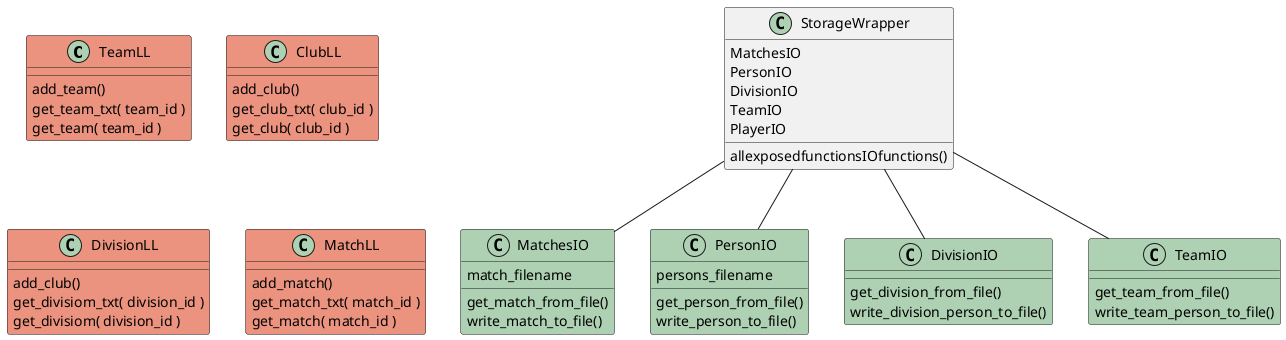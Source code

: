 @startuml







class TeamLL #EB937F{
    add_team()
    get_team_txt( team_id )
    get_team( team_id )
}

class ClubLL #EB937F {
    add_club()
    get_club_txt( club_id )
    get_club( club_id )
}

class DivisionLL #EB937F {
    add_club()
    get_divisiom_txt( division_id )
    get_divisiom( division_id )
}

class MatchLL #EB937F{
    add_match()
    get_match_txt( match_id )   
    get_match( match_id )   
}


/'
Storage layer
'/
class StorageWrapper{
    MatchesIO
    PersonIO
    DivisionIO
    TeamIO
    PlayerIO
    allexposedfunctionsIOfunctions()

}

class MatchesIO #ADD1b2{
    match_filename
    get_match_from_file()
    write_match_to_file()

}
class PersonIO #ADD1b2{
    persons_filename
    get_person_from_file()
    write_person_to_file()

}
class DivisionIO #ADD1b2{
    get_division_from_file()
    write_division_person_to_file()
}
class TeamIO  #ADD1b2  {
    get_team_from_file()
    write_team_person_to_file()
}

StorageWrapper -- MatchesIO
StorageWrapper -- PersonIO
StorageWrapper -- DivisionIO
StorageWrapper -- TeamIO

@enduml